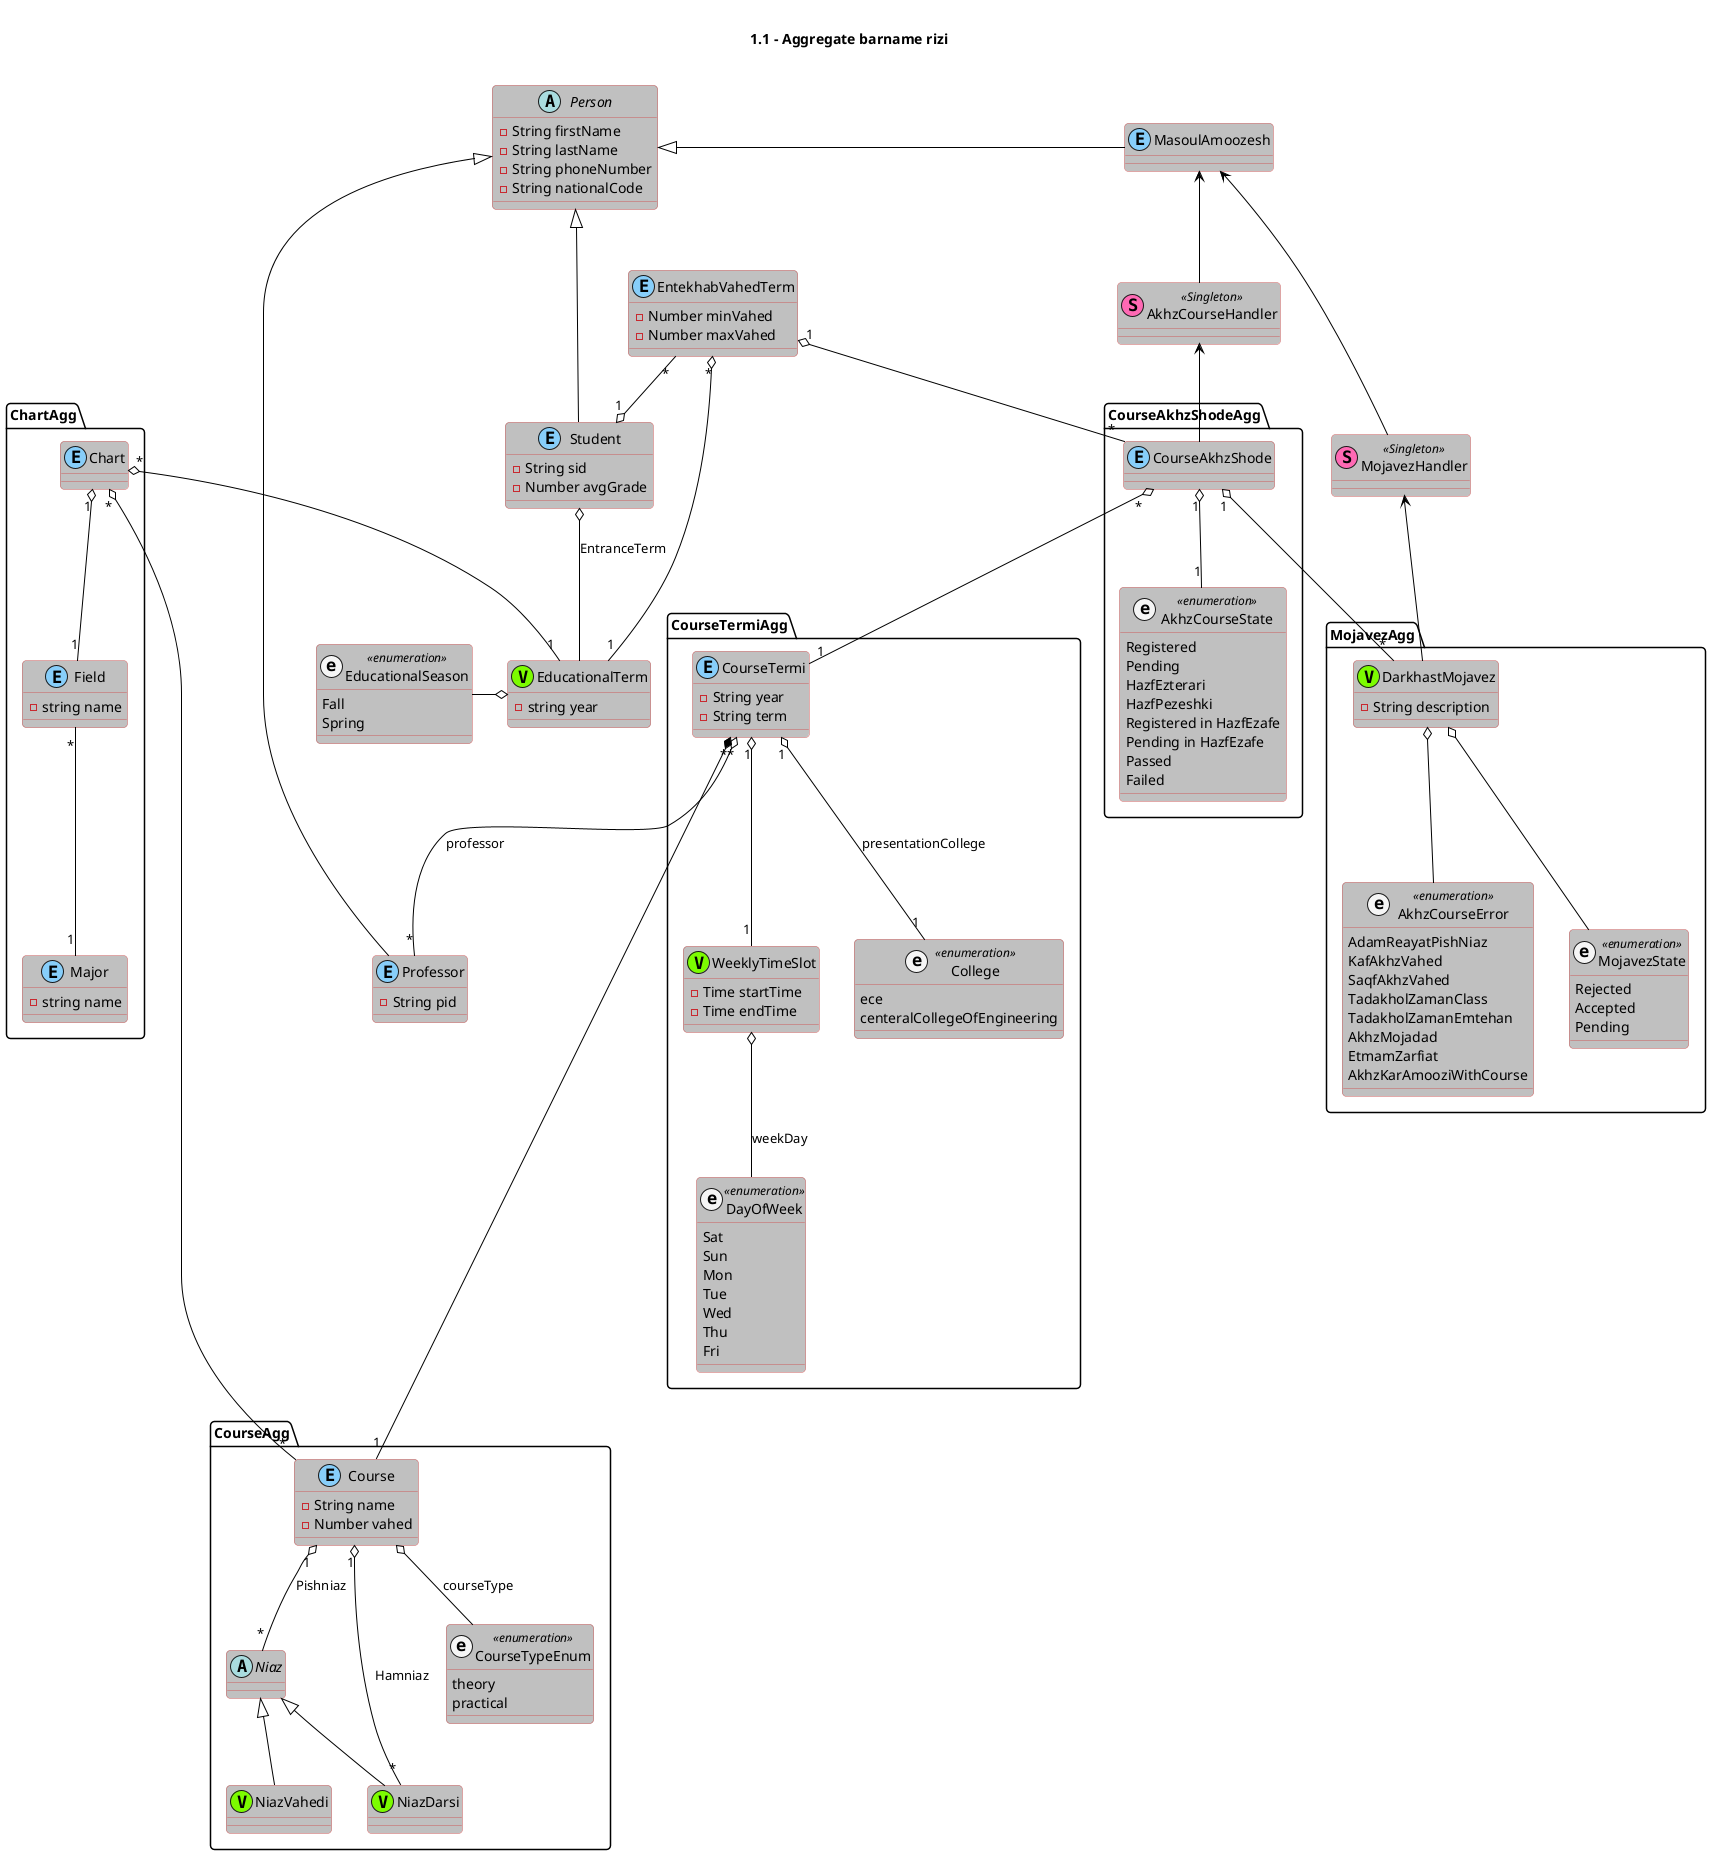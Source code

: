 @startuml

skinparam roundcorner 8

skinparam class {
	BackgroundColor #C0C0C0
	ArrowColor black
	BorderColor IndianRed
}

skinparam stereotypeCBackgroundColor gold
skinparam stereotypeIBackgroundColor AntiqueWhite
skinparam stereotypeABackgroundColor yellow

title \n1.1 - Aggregate barname rizi\n

abstract class Person {
  - String firstName
  - String lastName
  - String phoneNumber
  - String nationalCode
}
Person <|- MasoulAmoozesh
Person <|- Student

class Student << (E,LightSkyBlue) >> {
  - String sid
  - Number avgGrade
}


Student o-- EducationalTerm : EntranceTerm
enum EducationalSeason << (e,WhiteSmoke) enumeration>> {
  Fall
  Spring
}
class EducationalTerm << (V,LawnGreen) >> {
  - string year
}
EducationalTerm o-left- EducationalSeason

Person <|- Professor
class Professor << (E,LightSkyBlue) >> {
  - String pid
}

class MasoulAmoozesh << (E,LightSkyBlue) >> {
}


package ChartAgg {
' Reshte
  class Major << (E,LightSkyBlue) >> {
    - string name
  }

' Gerayesh
  class Field << (E,LightSkyBlue) >> {
    - string name
  }

  class Chart << (E,LightSkyBlue) >> {
  }
  Field "*" -- "1" Major
  Chart "1" o-- "1" Field
}
Chart "*" o-- "1" EducationalTerm
EntekhabVahedTerm "*" o-- "1" EducationalTerm

package CourseAgg {
  Chart "*" o--- "*" Course
  abstract class Niaz {
  }

  class Course << (E,LightSkyBlue) >> {
    - String name
    - Number vahed
  }
  class NiazDarsi << (V,LawnGreen) >> {
  } 
  Niaz <|-- NiazDarsi

  class NiazVahedi << (V,LawnGreen) >> {
  } 
  Niaz <|-- NiazVahedi
  Course "1" o-- "*" Niaz : Pishniaz
  Course "1" o-- "*" NiazDarsi : Hamniaz
  Course  o-- CourseTypeEnum : courseType 

  enum CourseTypeEnum << (e,WhiteSmoke) enumeration>> {
    theory
    practical
  }
}

package CourseTermiAgg {
  
  class CourseTermi << (E,LightSkyBlue) >> {
    - String year
    - String term
  }
  CourseTermi "*" *---- "1" Course
  CourseTermi "*" o-- "*" Professor : professor
  ' CourseTermi "*" o-- "*" Student : students
  CourseTermi "1" o-- "1" WeeklyTimeSlot
  CourseTermi "1" o-- "1" College : presentationCollege
  class WeeklyTimeSlot << (V,LawnGreen) >> {
    - Time startTime
    - Time endTime
  }
  WeeklyTimeSlot o-- DayOfWeek : weekDay
  enum DayOfWeek << (e,WhiteSmoke) enumeration>> {
    Sat
    Sun
    Mon
    Tue
    Wed
    Thu
    Fri
  }
  enum College << (e,WhiteSmoke) enumeration>> {
    ece
    centeralCollegeOfEngineering
  }

}


class EntekhabVahedTerm << (E,LightSkyBlue) >> {
  - Number minVahed
  - Number maxVahed
}
EntekhabVahedTerm "*" --o "1" Student

package CourseAkhzShodeAgg {
  EntekhabVahedTerm "1" o-- "*" CourseAkhzShode
  
  enum AkhzCourseState << (e,WhiteSmoke) enumeration>> {
    Registered
    Pending
    HazfEzterari
    HazfPezeshki
    Registered in HazfEzafe
    Pending in HazfEzafe
    Passed
    Failed
  }
  class CourseAkhzShode << (E,LightSkyBlue) >> {
  }
  CourseAkhzShode "*" o-- "1" CourseTermi
  CourseAkhzShode "1" o-- "1" AkhzCourseState
}
AkhzCourseHandler <-- CourseAkhzShode
class AkhzCourseHandler << (S,HotPink) Singleton >> {
}
MasoulAmoozesh <-- AkhzCourseHandler



class MojavezHandler << (S,HotPink) Singleton >> {
}
MasoulAmoozesh <-- MojavezHandler



package MojavezAgg {
  MojavezHandler <-- DarkhastMojavez
  ' MojavezHandler <-- AkhzCourseError
  enum AkhzCourseError << (e,WhiteSmoke) enumeration >> {
    AdamReayatPishNiaz
    KafAkhzVahed
    SaqfAkhzVahed
    TadakholZamanClass
    TadakholZamanEmtehan
    AkhzMojadad
    EtmamZarfiat
    AkhzKarAmooziWithCourse
  }

  class DarkhastMojavez << (V,LawnGreen) >> {
    - String description
  }
  DarkhastMojavez o-- AkhzCourseError
  DarkhastMojavez o-- MojavezState
  CourseAkhzShode "1" o-- "*" DarkhastMojavez
  enum MojavezState << (e,WhiteSmoke) enumeration >> {
    Rejected
    Accepted
    Pending
  }
}

@enduml
